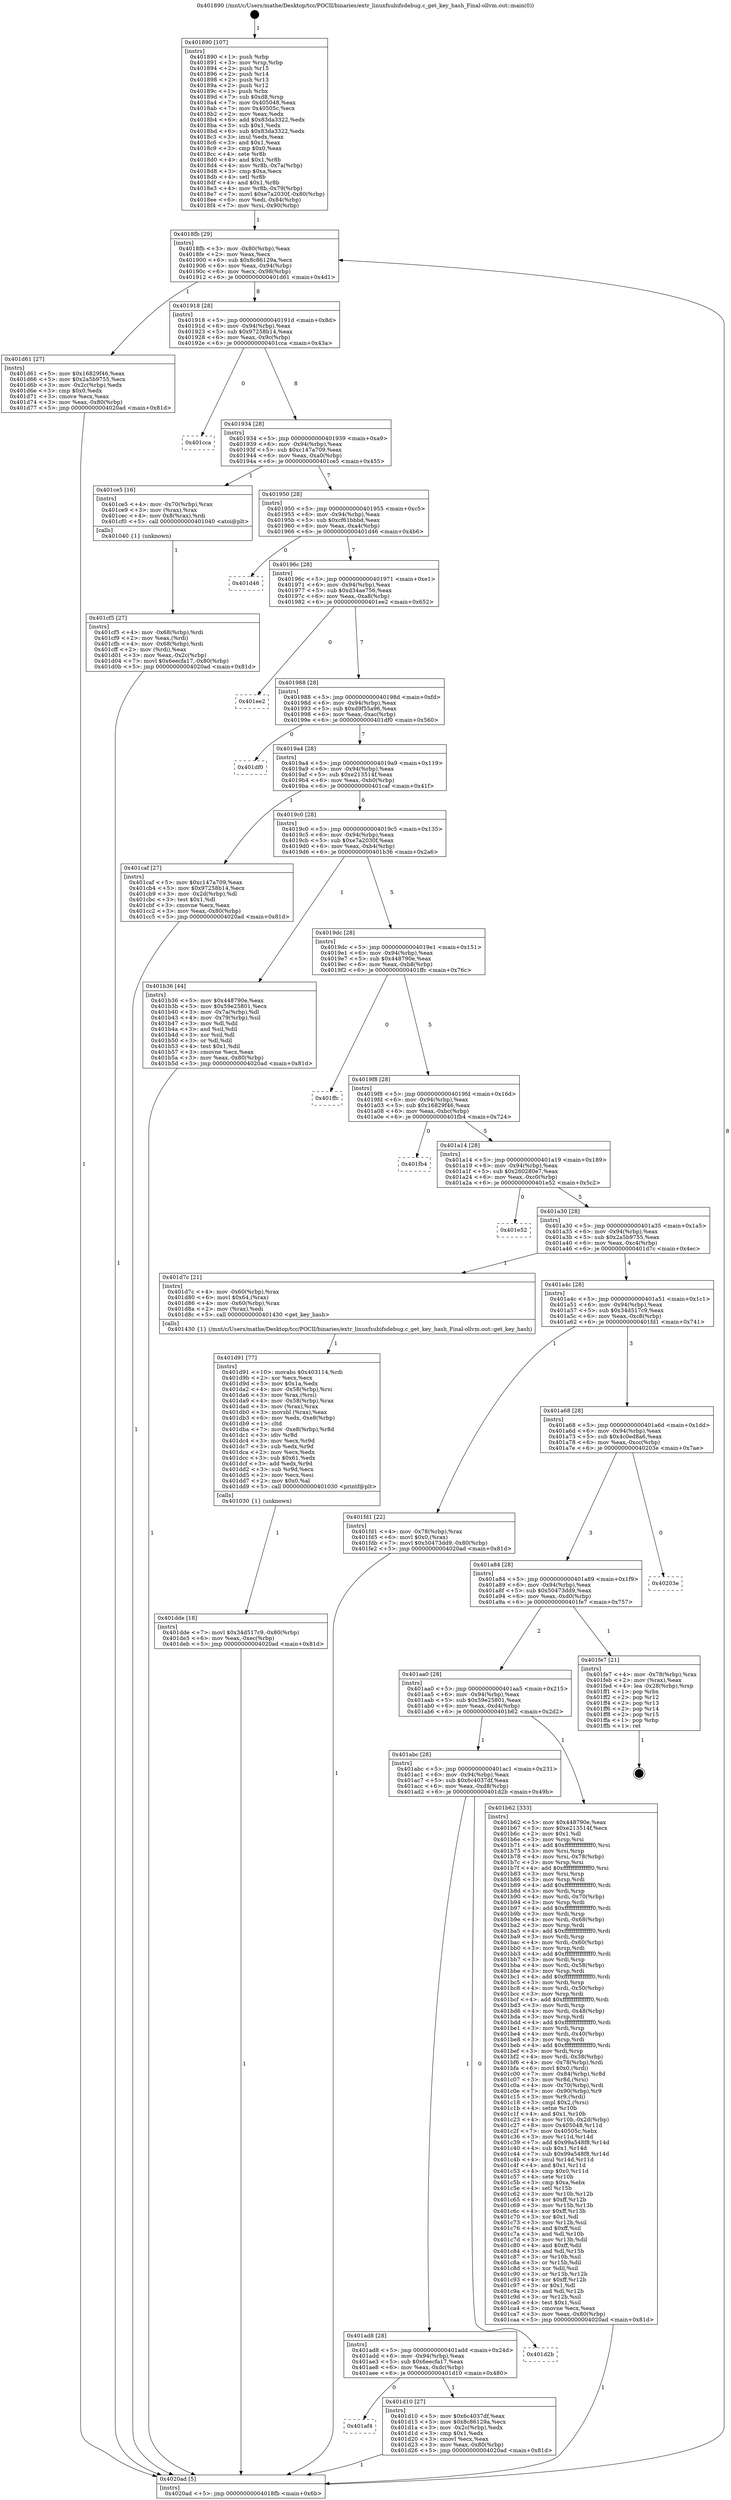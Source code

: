 digraph "0x401890" {
  label = "0x401890 (/mnt/c/Users/mathe/Desktop/tcc/POCII/binaries/extr_linuxfsubifsdebug.c_get_key_hash_Final-ollvm.out::main(0))"
  labelloc = "t"
  node[shape=record]

  Entry [label="",width=0.3,height=0.3,shape=circle,fillcolor=black,style=filled]
  "0x4018fb" [label="{
     0x4018fb [29]\l
     | [instrs]\l
     &nbsp;&nbsp;0x4018fb \<+3\>: mov -0x80(%rbp),%eax\l
     &nbsp;&nbsp;0x4018fe \<+2\>: mov %eax,%ecx\l
     &nbsp;&nbsp;0x401900 \<+6\>: sub $0x8c86129a,%ecx\l
     &nbsp;&nbsp;0x401906 \<+6\>: mov %eax,-0x94(%rbp)\l
     &nbsp;&nbsp;0x40190c \<+6\>: mov %ecx,-0x98(%rbp)\l
     &nbsp;&nbsp;0x401912 \<+6\>: je 0000000000401d61 \<main+0x4d1\>\l
  }"]
  "0x401d61" [label="{
     0x401d61 [27]\l
     | [instrs]\l
     &nbsp;&nbsp;0x401d61 \<+5\>: mov $0x16829f46,%eax\l
     &nbsp;&nbsp;0x401d66 \<+5\>: mov $0x2a5b9755,%ecx\l
     &nbsp;&nbsp;0x401d6b \<+3\>: mov -0x2c(%rbp),%edx\l
     &nbsp;&nbsp;0x401d6e \<+3\>: cmp $0x0,%edx\l
     &nbsp;&nbsp;0x401d71 \<+3\>: cmove %ecx,%eax\l
     &nbsp;&nbsp;0x401d74 \<+3\>: mov %eax,-0x80(%rbp)\l
     &nbsp;&nbsp;0x401d77 \<+5\>: jmp 00000000004020ad \<main+0x81d\>\l
  }"]
  "0x401918" [label="{
     0x401918 [28]\l
     | [instrs]\l
     &nbsp;&nbsp;0x401918 \<+5\>: jmp 000000000040191d \<main+0x8d\>\l
     &nbsp;&nbsp;0x40191d \<+6\>: mov -0x94(%rbp),%eax\l
     &nbsp;&nbsp;0x401923 \<+5\>: sub $0x97258b14,%eax\l
     &nbsp;&nbsp;0x401928 \<+6\>: mov %eax,-0x9c(%rbp)\l
     &nbsp;&nbsp;0x40192e \<+6\>: je 0000000000401cca \<main+0x43a\>\l
  }"]
  Exit [label="",width=0.3,height=0.3,shape=circle,fillcolor=black,style=filled,peripheries=2]
  "0x401cca" [label="{
     0x401cca\l
  }", style=dashed]
  "0x401934" [label="{
     0x401934 [28]\l
     | [instrs]\l
     &nbsp;&nbsp;0x401934 \<+5\>: jmp 0000000000401939 \<main+0xa9\>\l
     &nbsp;&nbsp;0x401939 \<+6\>: mov -0x94(%rbp),%eax\l
     &nbsp;&nbsp;0x40193f \<+5\>: sub $0xc147a709,%eax\l
     &nbsp;&nbsp;0x401944 \<+6\>: mov %eax,-0xa0(%rbp)\l
     &nbsp;&nbsp;0x40194a \<+6\>: je 0000000000401ce5 \<main+0x455\>\l
  }"]
  "0x401dde" [label="{
     0x401dde [18]\l
     | [instrs]\l
     &nbsp;&nbsp;0x401dde \<+7\>: movl $0x34d517c9,-0x80(%rbp)\l
     &nbsp;&nbsp;0x401de5 \<+6\>: mov %eax,-0xec(%rbp)\l
     &nbsp;&nbsp;0x401deb \<+5\>: jmp 00000000004020ad \<main+0x81d\>\l
  }"]
  "0x401ce5" [label="{
     0x401ce5 [16]\l
     | [instrs]\l
     &nbsp;&nbsp;0x401ce5 \<+4\>: mov -0x70(%rbp),%rax\l
     &nbsp;&nbsp;0x401ce9 \<+3\>: mov (%rax),%rax\l
     &nbsp;&nbsp;0x401cec \<+4\>: mov 0x8(%rax),%rdi\l
     &nbsp;&nbsp;0x401cf0 \<+5\>: call 0000000000401040 \<atoi@plt\>\l
     | [calls]\l
     &nbsp;&nbsp;0x401040 \{1\} (unknown)\l
  }"]
  "0x401950" [label="{
     0x401950 [28]\l
     | [instrs]\l
     &nbsp;&nbsp;0x401950 \<+5\>: jmp 0000000000401955 \<main+0xc5\>\l
     &nbsp;&nbsp;0x401955 \<+6\>: mov -0x94(%rbp),%eax\l
     &nbsp;&nbsp;0x40195b \<+5\>: sub $0xcf61bbbd,%eax\l
     &nbsp;&nbsp;0x401960 \<+6\>: mov %eax,-0xa4(%rbp)\l
     &nbsp;&nbsp;0x401966 \<+6\>: je 0000000000401d46 \<main+0x4b6\>\l
  }"]
  "0x401d91" [label="{
     0x401d91 [77]\l
     | [instrs]\l
     &nbsp;&nbsp;0x401d91 \<+10\>: movabs $0x403114,%rdi\l
     &nbsp;&nbsp;0x401d9b \<+2\>: xor %ecx,%ecx\l
     &nbsp;&nbsp;0x401d9d \<+5\>: mov $0x1a,%edx\l
     &nbsp;&nbsp;0x401da2 \<+4\>: mov -0x58(%rbp),%rsi\l
     &nbsp;&nbsp;0x401da6 \<+3\>: mov %rax,(%rsi)\l
     &nbsp;&nbsp;0x401da9 \<+4\>: mov -0x58(%rbp),%rax\l
     &nbsp;&nbsp;0x401dad \<+3\>: mov (%rax),%rax\l
     &nbsp;&nbsp;0x401db0 \<+3\>: movsbl (%rax),%eax\l
     &nbsp;&nbsp;0x401db3 \<+6\>: mov %edx,-0xe8(%rbp)\l
     &nbsp;&nbsp;0x401db9 \<+1\>: cltd\l
     &nbsp;&nbsp;0x401dba \<+7\>: mov -0xe8(%rbp),%r8d\l
     &nbsp;&nbsp;0x401dc1 \<+3\>: idiv %r8d\l
     &nbsp;&nbsp;0x401dc4 \<+3\>: mov %ecx,%r9d\l
     &nbsp;&nbsp;0x401dc7 \<+3\>: sub %edx,%r9d\l
     &nbsp;&nbsp;0x401dca \<+2\>: mov %ecx,%edx\l
     &nbsp;&nbsp;0x401dcc \<+3\>: sub $0x61,%edx\l
     &nbsp;&nbsp;0x401dcf \<+3\>: add %edx,%r9d\l
     &nbsp;&nbsp;0x401dd2 \<+3\>: sub %r9d,%ecx\l
     &nbsp;&nbsp;0x401dd5 \<+2\>: mov %ecx,%esi\l
     &nbsp;&nbsp;0x401dd7 \<+2\>: mov $0x0,%al\l
     &nbsp;&nbsp;0x401dd9 \<+5\>: call 0000000000401030 \<printf@plt\>\l
     | [calls]\l
     &nbsp;&nbsp;0x401030 \{1\} (unknown)\l
  }"]
  "0x401d46" [label="{
     0x401d46\l
  }", style=dashed]
  "0x40196c" [label="{
     0x40196c [28]\l
     | [instrs]\l
     &nbsp;&nbsp;0x40196c \<+5\>: jmp 0000000000401971 \<main+0xe1\>\l
     &nbsp;&nbsp;0x401971 \<+6\>: mov -0x94(%rbp),%eax\l
     &nbsp;&nbsp;0x401977 \<+5\>: sub $0xd34ae756,%eax\l
     &nbsp;&nbsp;0x40197c \<+6\>: mov %eax,-0xa8(%rbp)\l
     &nbsp;&nbsp;0x401982 \<+6\>: je 0000000000401ee2 \<main+0x652\>\l
  }"]
  "0x401af4" [label="{
     0x401af4\l
  }", style=dashed]
  "0x401ee2" [label="{
     0x401ee2\l
  }", style=dashed]
  "0x401988" [label="{
     0x401988 [28]\l
     | [instrs]\l
     &nbsp;&nbsp;0x401988 \<+5\>: jmp 000000000040198d \<main+0xfd\>\l
     &nbsp;&nbsp;0x40198d \<+6\>: mov -0x94(%rbp),%eax\l
     &nbsp;&nbsp;0x401993 \<+5\>: sub $0xd9f55a96,%eax\l
     &nbsp;&nbsp;0x401998 \<+6\>: mov %eax,-0xac(%rbp)\l
     &nbsp;&nbsp;0x40199e \<+6\>: je 0000000000401df0 \<main+0x560\>\l
  }"]
  "0x401d10" [label="{
     0x401d10 [27]\l
     | [instrs]\l
     &nbsp;&nbsp;0x401d10 \<+5\>: mov $0x6c4037df,%eax\l
     &nbsp;&nbsp;0x401d15 \<+5\>: mov $0x8c86129a,%ecx\l
     &nbsp;&nbsp;0x401d1a \<+3\>: mov -0x2c(%rbp),%edx\l
     &nbsp;&nbsp;0x401d1d \<+3\>: cmp $0x1,%edx\l
     &nbsp;&nbsp;0x401d20 \<+3\>: cmovl %ecx,%eax\l
     &nbsp;&nbsp;0x401d23 \<+3\>: mov %eax,-0x80(%rbp)\l
     &nbsp;&nbsp;0x401d26 \<+5\>: jmp 00000000004020ad \<main+0x81d\>\l
  }"]
  "0x401df0" [label="{
     0x401df0\l
  }", style=dashed]
  "0x4019a4" [label="{
     0x4019a4 [28]\l
     | [instrs]\l
     &nbsp;&nbsp;0x4019a4 \<+5\>: jmp 00000000004019a9 \<main+0x119\>\l
     &nbsp;&nbsp;0x4019a9 \<+6\>: mov -0x94(%rbp),%eax\l
     &nbsp;&nbsp;0x4019af \<+5\>: sub $0xe213514f,%eax\l
     &nbsp;&nbsp;0x4019b4 \<+6\>: mov %eax,-0xb0(%rbp)\l
     &nbsp;&nbsp;0x4019ba \<+6\>: je 0000000000401caf \<main+0x41f\>\l
  }"]
  "0x401ad8" [label="{
     0x401ad8 [28]\l
     | [instrs]\l
     &nbsp;&nbsp;0x401ad8 \<+5\>: jmp 0000000000401add \<main+0x24d\>\l
     &nbsp;&nbsp;0x401add \<+6\>: mov -0x94(%rbp),%eax\l
     &nbsp;&nbsp;0x401ae3 \<+5\>: sub $0x6eecfa17,%eax\l
     &nbsp;&nbsp;0x401ae8 \<+6\>: mov %eax,-0xdc(%rbp)\l
     &nbsp;&nbsp;0x401aee \<+6\>: je 0000000000401d10 \<main+0x480\>\l
  }"]
  "0x401caf" [label="{
     0x401caf [27]\l
     | [instrs]\l
     &nbsp;&nbsp;0x401caf \<+5\>: mov $0xc147a709,%eax\l
     &nbsp;&nbsp;0x401cb4 \<+5\>: mov $0x97258b14,%ecx\l
     &nbsp;&nbsp;0x401cb9 \<+3\>: mov -0x2d(%rbp),%dl\l
     &nbsp;&nbsp;0x401cbc \<+3\>: test $0x1,%dl\l
     &nbsp;&nbsp;0x401cbf \<+3\>: cmovne %ecx,%eax\l
     &nbsp;&nbsp;0x401cc2 \<+3\>: mov %eax,-0x80(%rbp)\l
     &nbsp;&nbsp;0x401cc5 \<+5\>: jmp 00000000004020ad \<main+0x81d\>\l
  }"]
  "0x4019c0" [label="{
     0x4019c0 [28]\l
     | [instrs]\l
     &nbsp;&nbsp;0x4019c0 \<+5\>: jmp 00000000004019c5 \<main+0x135\>\l
     &nbsp;&nbsp;0x4019c5 \<+6\>: mov -0x94(%rbp),%eax\l
     &nbsp;&nbsp;0x4019cb \<+5\>: sub $0xe7a2030f,%eax\l
     &nbsp;&nbsp;0x4019d0 \<+6\>: mov %eax,-0xb4(%rbp)\l
     &nbsp;&nbsp;0x4019d6 \<+6\>: je 0000000000401b36 \<main+0x2a6\>\l
  }"]
  "0x401d2b" [label="{
     0x401d2b\l
  }", style=dashed]
  "0x401b36" [label="{
     0x401b36 [44]\l
     | [instrs]\l
     &nbsp;&nbsp;0x401b36 \<+5\>: mov $0x448790e,%eax\l
     &nbsp;&nbsp;0x401b3b \<+5\>: mov $0x59e25801,%ecx\l
     &nbsp;&nbsp;0x401b40 \<+3\>: mov -0x7a(%rbp),%dl\l
     &nbsp;&nbsp;0x401b43 \<+4\>: mov -0x79(%rbp),%sil\l
     &nbsp;&nbsp;0x401b47 \<+3\>: mov %dl,%dil\l
     &nbsp;&nbsp;0x401b4a \<+3\>: and %sil,%dil\l
     &nbsp;&nbsp;0x401b4d \<+3\>: xor %sil,%dl\l
     &nbsp;&nbsp;0x401b50 \<+3\>: or %dl,%dil\l
     &nbsp;&nbsp;0x401b53 \<+4\>: test $0x1,%dil\l
     &nbsp;&nbsp;0x401b57 \<+3\>: cmovne %ecx,%eax\l
     &nbsp;&nbsp;0x401b5a \<+3\>: mov %eax,-0x80(%rbp)\l
     &nbsp;&nbsp;0x401b5d \<+5\>: jmp 00000000004020ad \<main+0x81d\>\l
  }"]
  "0x4019dc" [label="{
     0x4019dc [28]\l
     | [instrs]\l
     &nbsp;&nbsp;0x4019dc \<+5\>: jmp 00000000004019e1 \<main+0x151\>\l
     &nbsp;&nbsp;0x4019e1 \<+6\>: mov -0x94(%rbp),%eax\l
     &nbsp;&nbsp;0x4019e7 \<+5\>: sub $0x448790e,%eax\l
     &nbsp;&nbsp;0x4019ec \<+6\>: mov %eax,-0xb8(%rbp)\l
     &nbsp;&nbsp;0x4019f2 \<+6\>: je 0000000000401ffc \<main+0x76c\>\l
  }"]
  "0x4020ad" [label="{
     0x4020ad [5]\l
     | [instrs]\l
     &nbsp;&nbsp;0x4020ad \<+5\>: jmp 00000000004018fb \<main+0x6b\>\l
  }"]
  "0x401890" [label="{
     0x401890 [107]\l
     | [instrs]\l
     &nbsp;&nbsp;0x401890 \<+1\>: push %rbp\l
     &nbsp;&nbsp;0x401891 \<+3\>: mov %rsp,%rbp\l
     &nbsp;&nbsp;0x401894 \<+2\>: push %r15\l
     &nbsp;&nbsp;0x401896 \<+2\>: push %r14\l
     &nbsp;&nbsp;0x401898 \<+2\>: push %r13\l
     &nbsp;&nbsp;0x40189a \<+2\>: push %r12\l
     &nbsp;&nbsp;0x40189c \<+1\>: push %rbx\l
     &nbsp;&nbsp;0x40189d \<+7\>: sub $0xd8,%rsp\l
     &nbsp;&nbsp;0x4018a4 \<+7\>: mov 0x405048,%eax\l
     &nbsp;&nbsp;0x4018ab \<+7\>: mov 0x40505c,%ecx\l
     &nbsp;&nbsp;0x4018b2 \<+2\>: mov %eax,%edx\l
     &nbsp;&nbsp;0x4018b4 \<+6\>: add $0x83da3322,%edx\l
     &nbsp;&nbsp;0x4018ba \<+3\>: sub $0x1,%edx\l
     &nbsp;&nbsp;0x4018bd \<+6\>: sub $0x83da3322,%edx\l
     &nbsp;&nbsp;0x4018c3 \<+3\>: imul %edx,%eax\l
     &nbsp;&nbsp;0x4018c6 \<+3\>: and $0x1,%eax\l
     &nbsp;&nbsp;0x4018c9 \<+3\>: cmp $0x0,%eax\l
     &nbsp;&nbsp;0x4018cc \<+4\>: sete %r8b\l
     &nbsp;&nbsp;0x4018d0 \<+4\>: and $0x1,%r8b\l
     &nbsp;&nbsp;0x4018d4 \<+4\>: mov %r8b,-0x7a(%rbp)\l
     &nbsp;&nbsp;0x4018d8 \<+3\>: cmp $0xa,%ecx\l
     &nbsp;&nbsp;0x4018db \<+4\>: setl %r8b\l
     &nbsp;&nbsp;0x4018df \<+4\>: and $0x1,%r8b\l
     &nbsp;&nbsp;0x4018e3 \<+4\>: mov %r8b,-0x79(%rbp)\l
     &nbsp;&nbsp;0x4018e7 \<+7\>: movl $0xe7a2030f,-0x80(%rbp)\l
     &nbsp;&nbsp;0x4018ee \<+6\>: mov %edi,-0x84(%rbp)\l
     &nbsp;&nbsp;0x4018f4 \<+7\>: mov %rsi,-0x90(%rbp)\l
  }"]
  "0x401cf5" [label="{
     0x401cf5 [27]\l
     | [instrs]\l
     &nbsp;&nbsp;0x401cf5 \<+4\>: mov -0x68(%rbp),%rdi\l
     &nbsp;&nbsp;0x401cf9 \<+2\>: mov %eax,(%rdi)\l
     &nbsp;&nbsp;0x401cfb \<+4\>: mov -0x68(%rbp),%rdi\l
     &nbsp;&nbsp;0x401cff \<+2\>: mov (%rdi),%eax\l
     &nbsp;&nbsp;0x401d01 \<+3\>: mov %eax,-0x2c(%rbp)\l
     &nbsp;&nbsp;0x401d04 \<+7\>: movl $0x6eecfa17,-0x80(%rbp)\l
     &nbsp;&nbsp;0x401d0b \<+5\>: jmp 00000000004020ad \<main+0x81d\>\l
  }"]
  "0x401ffc" [label="{
     0x401ffc\l
  }", style=dashed]
  "0x4019f8" [label="{
     0x4019f8 [28]\l
     | [instrs]\l
     &nbsp;&nbsp;0x4019f8 \<+5\>: jmp 00000000004019fd \<main+0x16d\>\l
     &nbsp;&nbsp;0x4019fd \<+6\>: mov -0x94(%rbp),%eax\l
     &nbsp;&nbsp;0x401a03 \<+5\>: sub $0x16829f46,%eax\l
     &nbsp;&nbsp;0x401a08 \<+6\>: mov %eax,-0xbc(%rbp)\l
     &nbsp;&nbsp;0x401a0e \<+6\>: je 0000000000401fb4 \<main+0x724\>\l
  }"]
  "0x401abc" [label="{
     0x401abc [28]\l
     | [instrs]\l
     &nbsp;&nbsp;0x401abc \<+5\>: jmp 0000000000401ac1 \<main+0x231\>\l
     &nbsp;&nbsp;0x401ac1 \<+6\>: mov -0x94(%rbp),%eax\l
     &nbsp;&nbsp;0x401ac7 \<+5\>: sub $0x6c4037df,%eax\l
     &nbsp;&nbsp;0x401acc \<+6\>: mov %eax,-0xd8(%rbp)\l
     &nbsp;&nbsp;0x401ad2 \<+6\>: je 0000000000401d2b \<main+0x49b\>\l
  }"]
  "0x401fb4" [label="{
     0x401fb4\l
  }", style=dashed]
  "0x401a14" [label="{
     0x401a14 [28]\l
     | [instrs]\l
     &nbsp;&nbsp;0x401a14 \<+5\>: jmp 0000000000401a19 \<main+0x189\>\l
     &nbsp;&nbsp;0x401a19 \<+6\>: mov -0x94(%rbp),%eax\l
     &nbsp;&nbsp;0x401a1f \<+5\>: sub $0x260280e7,%eax\l
     &nbsp;&nbsp;0x401a24 \<+6\>: mov %eax,-0xc0(%rbp)\l
     &nbsp;&nbsp;0x401a2a \<+6\>: je 0000000000401e52 \<main+0x5c2\>\l
  }"]
  "0x401b62" [label="{
     0x401b62 [333]\l
     | [instrs]\l
     &nbsp;&nbsp;0x401b62 \<+5\>: mov $0x448790e,%eax\l
     &nbsp;&nbsp;0x401b67 \<+5\>: mov $0xe213514f,%ecx\l
     &nbsp;&nbsp;0x401b6c \<+2\>: mov $0x1,%dl\l
     &nbsp;&nbsp;0x401b6e \<+3\>: mov %rsp,%rsi\l
     &nbsp;&nbsp;0x401b71 \<+4\>: add $0xfffffffffffffff0,%rsi\l
     &nbsp;&nbsp;0x401b75 \<+3\>: mov %rsi,%rsp\l
     &nbsp;&nbsp;0x401b78 \<+4\>: mov %rsi,-0x78(%rbp)\l
     &nbsp;&nbsp;0x401b7c \<+3\>: mov %rsp,%rsi\l
     &nbsp;&nbsp;0x401b7f \<+4\>: add $0xfffffffffffffff0,%rsi\l
     &nbsp;&nbsp;0x401b83 \<+3\>: mov %rsi,%rsp\l
     &nbsp;&nbsp;0x401b86 \<+3\>: mov %rsp,%rdi\l
     &nbsp;&nbsp;0x401b89 \<+4\>: add $0xfffffffffffffff0,%rdi\l
     &nbsp;&nbsp;0x401b8d \<+3\>: mov %rdi,%rsp\l
     &nbsp;&nbsp;0x401b90 \<+4\>: mov %rdi,-0x70(%rbp)\l
     &nbsp;&nbsp;0x401b94 \<+3\>: mov %rsp,%rdi\l
     &nbsp;&nbsp;0x401b97 \<+4\>: add $0xfffffffffffffff0,%rdi\l
     &nbsp;&nbsp;0x401b9b \<+3\>: mov %rdi,%rsp\l
     &nbsp;&nbsp;0x401b9e \<+4\>: mov %rdi,-0x68(%rbp)\l
     &nbsp;&nbsp;0x401ba2 \<+3\>: mov %rsp,%rdi\l
     &nbsp;&nbsp;0x401ba5 \<+4\>: add $0xfffffffffffffff0,%rdi\l
     &nbsp;&nbsp;0x401ba9 \<+3\>: mov %rdi,%rsp\l
     &nbsp;&nbsp;0x401bac \<+4\>: mov %rdi,-0x60(%rbp)\l
     &nbsp;&nbsp;0x401bb0 \<+3\>: mov %rsp,%rdi\l
     &nbsp;&nbsp;0x401bb3 \<+4\>: add $0xfffffffffffffff0,%rdi\l
     &nbsp;&nbsp;0x401bb7 \<+3\>: mov %rdi,%rsp\l
     &nbsp;&nbsp;0x401bba \<+4\>: mov %rdi,-0x58(%rbp)\l
     &nbsp;&nbsp;0x401bbe \<+3\>: mov %rsp,%rdi\l
     &nbsp;&nbsp;0x401bc1 \<+4\>: add $0xfffffffffffffff0,%rdi\l
     &nbsp;&nbsp;0x401bc5 \<+3\>: mov %rdi,%rsp\l
     &nbsp;&nbsp;0x401bc8 \<+4\>: mov %rdi,-0x50(%rbp)\l
     &nbsp;&nbsp;0x401bcc \<+3\>: mov %rsp,%rdi\l
     &nbsp;&nbsp;0x401bcf \<+4\>: add $0xfffffffffffffff0,%rdi\l
     &nbsp;&nbsp;0x401bd3 \<+3\>: mov %rdi,%rsp\l
     &nbsp;&nbsp;0x401bd6 \<+4\>: mov %rdi,-0x48(%rbp)\l
     &nbsp;&nbsp;0x401bda \<+3\>: mov %rsp,%rdi\l
     &nbsp;&nbsp;0x401bdd \<+4\>: add $0xfffffffffffffff0,%rdi\l
     &nbsp;&nbsp;0x401be1 \<+3\>: mov %rdi,%rsp\l
     &nbsp;&nbsp;0x401be4 \<+4\>: mov %rdi,-0x40(%rbp)\l
     &nbsp;&nbsp;0x401be8 \<+3\>: mov %rsp,%rdi\l
     &nbsp;&nbsp;0x401beb \<+4\>: add $0xfffffffffffffff0,%rdi\l
     &nbsp;&nbsp;0x401bef \<+3\>: mov %rdi,%rsp\l
     &nbsp;&nbsp;0x401bf2 \<+4\>: mov %rdi,-0x38(%rbp)\l
     &nbsp;&nbsp;0x401bf6 \<+4\>: mov -0x78(%rbp),%rdi\l
     &nbsp;&nbsp;0x401bfa \<+6\>: movl $0x0,(%rdi)\l
     &nbsp;&nbsp;0x401c00 \<+7\>: mov -0x84(%rbp),%r8d\l
     &nbsp;&nbsp;0x401c07 \<+3\>: mov %r8d,(%rsi)\l
     &nbsp;&nbsp;0x401c0a \<+4\>: mov -0x70(%rbp),%rdi\l
     &nbsp;&nbsp;0x401c0e \<+7\>: mov -0x90(%rbp),%r9\l
     &nbsp;&nbsp;0x401c15 \<+3\>: mov %r9,(%rdi)\l
     &nbsp;&nbsp;0x401c18 \<+3\>: cmpl $0x2,(%rsi)\l
     &nbsp;&nbsp;0x401c1b \<+4\>: setne %r10b\l
     &nbsp;&nbsp;0x401c1f \<+4\>: and $0x1,%r10b\l
     &nbsp;&nbsp;0x401c23 \<+4\>: mov %r10b,-0x2d(%rbp)\l
     &nbsp;&nbsp;0x401c27 \<+8\>: mov 0x405048,%r11d\l
     &nbsp;&nbsp;0x401c2f \<+7\>: mov 0x40505c,%ebx\l
     &nbsp;&nbsp;0x401c36 \<+3\>: mov %r11d,%r14d\l
     &nbsp;&nbsp;0x401c39 \<+7\>: add $0x99a548f8,%r14d\l
     &nbsp;&nbsp;0x401c40 \<+4\>: sub $0x1,%r14d\l
     &nbsp;&nbsp;0x401c44 \<+7\>: sub $0x99a548f8,%r14d\l
     &nbsp;&nbsp;0x401c4b \<+4\>: imul %r14d,%r11d\l
     &nbsp;&nbsp;0x401c4f \<+4\>: and $0x1,%r11d\l
     &nbsp;&nbsp;0x401c53 \<+4\>: cmp $0x0,%r11d\l
     &nbsp;&nbsp;0x401c57 \<+4\>: sete %r10b\l
     &nbsp;&nbsp;0x401c5b \<+3\>: cmp $0xa,%ebx\l
     &nbsp;&nbsp;0x401c5e \<+4\>: setl %r15b\l
     &nbsp;&nbsp;0x401c62 \<+3\>: mov %r10b,%r12b\l
     &nbsp;&nbsp;0x401c65 \<+4\>: xor $0xff,%r12b\l
     &nbsp;&nbsp;0x401c69 \<+3\>: mov %r15b,%r13b\l
     &nbsp;&nbsp;0x401c6c \<+4\>: xor $0xff,%r13b\l
     &nbsp;&nbsp;0x401c70 \<+3\>: xor $0x1,%dl\l
     &nbsp;&nbsp;0x401c73 \<+3\>: mov %r12b,%sil\l
     &nbsp;&nbsp;0x401c76 \<+4\>: and $0xff,%sil\l
     &nbsp;&nbsp;0x401c7a \<+3\>: and %dl,%r10b\l
     &nbsp;&nbsp;0x401c7d \<+3\>: mov %r13b,%dil\l
     &nbsp;&nbsp;0x401c80 \<+4\>: and $0xff,%dil\l
     &nbsp;&nbsp;0x401c84 \<+3\>: and %dl,%r15b\l
     &nbsp;&nbsp;0x401c87 \<+3\>: or %r10b,%sil\l
     &nbsp;&nbsp;0x401c8a \<+3\>: or %r15b,%dil\l
     &nbsp;&nbsp;0x401c8d \<+3\>: xor %dil,%sil\l
     &nbsp;&nbsp;0x401c90 \<+3\>: or %r13b,%r12b\l
     &nbsp;&nbsp;0x401c93 \<+4\>: xor $0xff,%r12b\l
     &nbsp;&nbsp;0x401c97 \<+3\>: or $0x1,%dl\l
     &nbsp;&nbsp;0x401c9a \<+3\>: and %dl,%r12b\l
     &nbsp;&nbsp;0x401c9d \<+3\>: or %r12b,%sil\l
     &nbsp;&nbsp;0x401ca0 \<+4\>: test $0x1,%sil\l
     &nbsp;&nbsp;0x401ca4 \<+3\>: cmovne %ecx,%eax\l
     &nbsp;&nbsp;0x401ca7 \<+3\>: mov %eax,-0x80(%rbp)\l
     &nbsp;&nbsp;0x401caa \<+5\>: jmp 00000000004020ad \<main+0x81d\>\l
  }"]
  "0x401e52" [label="{
     0x401e52\l
  }", style=dashed]
  "0x401a30" [label="{
     0x401a30 [28]\l
     | [instrs]\l
     &nbsp;&nbsp;0x401a30 \<+5\>: jmp 0000000000401a35 \<main+0x1a5\>\l
     &nbsp;&nbsp;0x401a35 \<+6\>: mov -0x94(%rbp),%eax\l
     &nbsp;&nbsp;0x401a3b \<+5\>: sub $0x2a5b9755,%eax\l
     &nbsp;&nbsp;0x401a40 \<+6\>: mov %eax,-0xc4(%rbp)\l
     &nbsp;&nbsp;0x401a46 \<+6\>: je 0000000000401d7c \<main+0x4ec\>\l
  }"]
  "0x401aa0" [label="{
     0x401aa0 [28]\l
     | [instrs]\l
     &nbsp;&nbsp;0x401aa0 \<+5\>: jmp 0000000000401aa5 \<main+0x215\>\l
     &nbsp;&nbsp;0x401aa5 \<+6\>: mov -0x94(%rbp),%eax\l
     &nbsp;&nbsp;0x401aab \<+5\>: sub $0x59e25801,%eax\l
     &nbsp;&nbsp;0x401ab0 \<+6\>: mov %eax,-0xd4(%rbp)\l
     &nbsp;&nbsp;0x401ab6 \<+6\>: je 0000000000401b62 \<main+0x2d2\>\l
  }"]
  "0x401d7c" [label="{
     0x401d7c [21]\l
     | [instrs]\l
     &nbsp;&nbsp;0x401d7c \<+4\>: mov -0x60(%rbp),%rax\l
     &nbsp;&nbsp;0x401d80 \<+6\>: movl $0x64,(%rax)\l
     &nbsp;&nbsp;0x401d86 \<+4\>: mov -0x60(%rbp),%rax\l
     &nbsp;&nbsp;0x401d8a \<+2\>: mov (%rax),%edi\l
     &nbsp;&nbsp;0x401d8c \<+5\>: call 0000000000401430 \<get_key_hash\>\l
     | [calls]\l
     &nbsp;&nbsp;0x401430 \{1\} (/mnt/c/Users/mathe/Desktop/tcc/POCII/binaries/extr_linuxfsubifsdebug.c_get_key_hash_Final-ollvm.out::get_key_hash)\l
  }"]
  "0x401a4c" [label="{
     0x401a4c [28]\l
     | [instrs]\l
     &nbsp;&nbsp;0x401a4c \<+5\>: jmp 0000000000401a51 \<main+0x1c1\>\l
     &nbsp;&nbsp;0x401a51 \<+6\>: mov -0x94(%rbp),%eax\l
     &nbsp;&nbsp;0x401a57 \<+5\>: sub $0x34d517c9,%eax\l
     &nbsp;&nbsp;0x401a5c \<+6\>: mov %eax,-0xc8(%rbp)\l
     &nbsp;&nbsp;0x401a62 \<+6\>: je 0000000000401fd1 \<main+0x741\>\l
  }"]
  "0x401fe7" [label="{
     0x401fe7 [21]\l
     | [instrs]\l
     &nbsp;&nbsp;0x401fe7 \<+4\>: mov -0x78(%rbp),%rax\l
     &nbsp;&nbsp;0x401feb \<+2\>: mov (%rax),%eax\l
     &nbsp;&nbsp;0x401fed \<+4\>: lea -0x28(%rbp),%rsp\l
     &nbsp;&nbsp;0x401ff1 \<+1\>: pop %rbx\l
     &nbsp;&nbsp;0x401ff2 \<+2\>: pop %r12\l
     &nbsp;&nbsp;0x401ff4 \<+2\>: pop %r13\l
     &nbsp;&nbsp;0x401ff6 \<+2\>: pop %r14\l
     &nbsp;&nbsp;0x401ff8 \<+2\>: pop %r15\l
     &nbsp;&nbsp;0x401ffa \<+1\>: pop %rbp\l
     &nbsp;&nbsp;0x401ffb \<+1\>: ret\l
  }"]
  "0x401fd1" [label="{
     0x401fd1 [22]\l
     | [instrs]\l
     &nbsp;&nbsp;0x401fd1 \<+4\>: mov -0x78(%rbp),%rax\l
     &nbsp;&nbsp;0x401fd5 \<+6\>: movl $0x0,(%rax)\l
     &nbsp;&nbsp;0x401fdb \<+7\>: movl $0x50473dd9,-0x80(%rbp)\l
     &nbsp;&nbsp;0x401fe2 \<+5\>: jmp 00000000004020ad \<main+0x81d\>\l
  }"]
  "0x401a68" [label="{
     0x401a68 [28]\l
     | [instrs]\l
     &nbsp;&nbsp;0x401a68 \<+5\>: jmp 0000000000401a6d \<main+0x1dd\>\l
     &nbsp;&nbsp;0x401a6d \<+6\>: mov -0x94(%rbp),%eax\l
     &nbsp;&nbsp;0x401a73 \<+5\>: sub $0x4c0ed8a6,%eax\l
     &nbsp;&nbsp;0x401a78 \<+6\>: mov %eax,-0xcc(%rbp)\l
     &nbsp;&nbsp;0x401a7e \<+6\>: je 000000000040203e \<main+0x7ae\>\l
  }"]
  "0x401a84" [label="{
     0x401a84 [28]\l
     | [instrs]\l
     &nbsp;&nbsp;0x401a84 \<+5\>: jmp 0000000000401a89 \<main+0x1f9\>\l
     &nbsp;&nbsp;0x401a89 \<+6\>: mov -0x94(%rbp),%eax\l
     &nbsp;&nbsp;0x401a8f \<+5\>: sub $0x50473dd9,%eax\l
     &nbsp;&nbsp;0x401a94 \<+6\>: mov %eax,-0xd0(%rbp)\l
     &nbsp;&nbsp;0x401a9a \<+6\>: je 0000000000401fe7 \<main+0x757\>\l
  }"]
  "0x40203e" [label="{
     0x40203e\l
  }", style=dashed]
  Entry -> "0x401890" [label=" 1"]
  "0x4018fb" -> "0x401d61" [label=" 1"]
  "0x4018fb" -> "0x401918" [label=" 8"]
  "0x401fe7" -> Exit [label=" 1"]
  "0x401918" -> "0x401cca" [label=" 0"]
  "0x401918" -> "0x401934" [label=" 8"]
  "0x401fd1" -> "0x4020ad" [label=" 1"]
  "0x401934" -> "0x401ce5" [label=" 1"]
  "0x401934" -> "0x401950" [label=" 7"]
  "0x401dde" -> "0x4020ad" [label=" 1"]
  "0x401950" -> "0x401d46" [label=" 0"]
  "0x401950" -> "0x40196c" [label=" 7"]
  "0x401d91" -> "0x401dde" [label=" 1"]
  "0x40196c" -> "0x401ee2" [label=" 0"]
  "0x40196c" -> "0x401988" [label=" 7"]
  "0x401d7c" -> "0x401d91" [label=" 1"]
  "0x401988" -> "0x401df0" [label=" 0"]
  "0x401988" -> "0x4019a4" [label=" 7"]
  "0x401d61" -> "0x4020ad" [label=" 1"]
  "0x4019a4" -> "0x401caf" [label=" 1"]
  "0x4019a4" -> "0x4019c0" [label=" 6"]
  "0x401ad8" -> "0x401af4" [label=" 0"]
  "0x4019c0" -> "0x401b36" [label=" 1"]
  "0x4019c0" -> "0x4019dc" [label=" 5"]
  "0x401b36" -> "0x4020ad" [label=" 1"]
  "0x401890" -> "0x4018fb" [label=" 1"]
  "0x4020ad" -> "0x4018fb" [label=" 8"]
  "0x401ad8" -> "0x401d10" [label=" 1"]
  "0x4019dc" -> "0x401ffc" [label=" 0"]
  "0x4019dc" -> "0x4019f8" [label=" 5"]
  "0x401abc" -> "0x401ad8" [label=" 1"]
  "0x4019f8" -> "0x401fb4" [label=" 0"]
  "0x4019f8" -> "0x401a14" [label=" 5"]
  "0x401d10" -> "0x4020ad" [label=" 1"]
  "0x401a14" -> "0x401e52" [label=" 0"]
  "0x401a14" -> "0x401a30" [label=" 5"]
  "0x401cf5" -> "0x4020ad" [label=" 1"]
  "0x401a30" -> "0x401d7c" [label=" 1"]
  "0x401a30" -> "0x401a4c" [label=" 4"]
  "0x401caf" -> "0x4020ad" [label=" 1"]
  "0x401a4c" -> "0x401fd1" [label=" 1"]
  "0x401a4c" -> "0x401a68" [label=" 3"]
  "0x401b62" -> "0x4020ad" [label=" 1"]
  "0x401a68" -> "0x40203e" [label=" 0"]
  "0x401a68" -> "0x401a84" [label=" 3"]
  "0x401abc" -> "0x401d2b" [label=" 0"]
  "0x401a84" -> "0x401fe7" [label=" 1"]
  "0x401a84" -> "0x401aa0" [label=" 2"]
  "0x401ce5" -> "0x401cf5" [label=" 1"]
  "0x401aa0" -> "0x401b62" [label=" 1"]
  "0x401aa0" -> "0x401abc" [label=" 1"]
}
